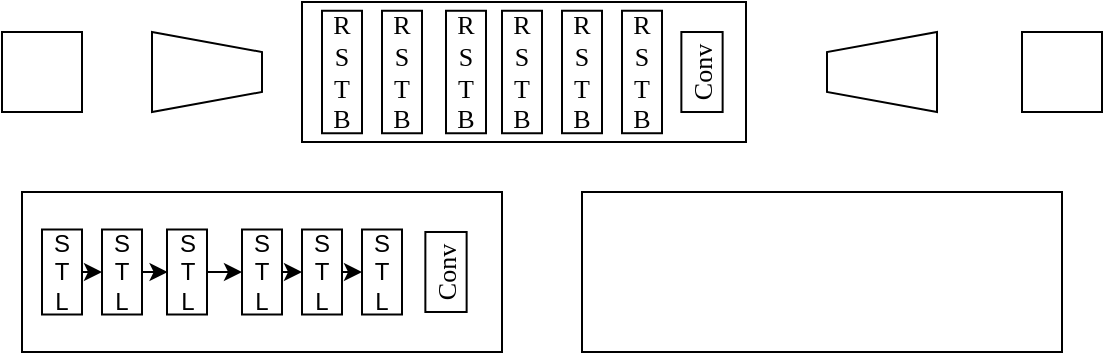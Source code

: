 <mxfile version="21.2.9" type="github">
  <diagram name="第 1 页" id="6_5NIOfknfMMVY00nYu0">
    <mxGraphModel dx="700" dy="363" grid="1" gridSize="10" guides="1" tooltips="1" connect="1" arrows="1" fold="1" page="1" pageScale="1" pageWidth="583" pageHeight="827" math="0" shadow="0">
      <root>
        <mxCell id="0" />
        <mxCell id="1" parent="0" />
        <mxCell id="1anbtyB_ODF39JOE69Np-1" value="" style="rounded=0;whiteSpace=wrap;html=1;" vertex="1" parent="1">
          <mxGeometry x="20" y="40" width="40" height="40" as="geometry" />
        </mxCell>
        <mxCell id="1anbtyB_ODF39JOE69Np-3" value="" style="shape=trapezoid;perimeter=trapezoidPerimeter;whiteSpace=wrap;html=1;fixedSize=1;rotation=90;size=10;" vertex="1" parent="1">
          <mxGeometry x="102.5" y="32.5" width="40" height="55" as="geometry" />
        </mxCell>
        <mxCell id="1anbtyB_ODF39JOE69Np-4" value="" style="rounded=0;whiteSpace=wrap;html=1;" vertex="1" parent="1">
          <mxGeometry x="170" y="25" width="222" height="70" as="geometry" />
        </mxCell>
        <mxCell id="1anbtyB_ODF39JOE69Np-5" value="" style="shape=trapezoid;perimeter=trapezoidPerimeter;whiteSpace=wrap;html=1;fixedSize=1;rotation=-90;size=10;" vertex="1" parent="1">
          <mxGeometry x="440" y="32.5" width="40" height="55" as="geometry" />
        </mxCell>
        <mxCell id="1anbtyB_ODF39JOE69Np-6" value="" style="rounded=0;whiteSpace=wrap;html=1;" vertex="1" parent="1">
          <mxGeometry x="530" y="40" width="40" height="40" as="geometry" />
        </mxCell>
        <mxCell id="1anbtyB_ODF39JOE69Np-7" value="" style="rounded=0;whiteSpace=wrap;html=1;" vertex="1" parent="1">
          <mxGeometry x="30" y="120" width="240" height="80" as="geometry" />
        </mxCell>
        <mxCell id="1anbtyB_ODF39JOE69Np-8" value="" style="rounded=0;whiteSpace=wrap;html=1;" vertex="1" parent="1">
          <mxGeometry x="310" y="120" width="240" height="80" as="geometry" />
        </mxCell>
        <mxCell id="1anbtyB_ODF39JOE69Np-14" style="edgeStyle=orthogonalEdgeStyle;rounded=0;orthogonalLoop=1;jettySize=auto;html=1;exitX=1;exitY=0.5;exitDx=0;exitDy=0;entryX=0;entryY=0.5;entryDx=0;entryDy=0;" edge="1" parent="1" source="1anbtyB_ODF39JOE69Np-9" target="1anbtyB_ODF39JOE69Np-13">
          <mxGeometry relative="1" as="geometry" />
        </mxCell>
        <mxCell id="1anbtyB_ODF39JOE69Np-9" value="S&lt;br&gt;T&lt;br&gt;L" style="rounded=0;whiteSpace=wrap;html=1;" vertex="1" parent="1">
          <mxGeometry x="40" y="138.75" width="20" height="42.5" as="geometry" />
        </mxCell>
        <mxCell id="1anbtyB_ODF39JOE69Np-19" style="edgeStyle=orthogonalEdgeStyle;rounded=0;orthogonalLoop=1;jettySize=auto;html=1;exitX=1;exitY=0.5;exitDx=0;exitDy=0;entryX=0.013;entryY=0.522;entryDx=0;entryDy=0;entryPerimeter=0;" edge="1" parent="1" source="1anbtyB_ODF39JOE69Np-13" target="1anbtyB_ODF39JOE69Np-15">
          <mxGeometry relative="1" as="geometry" />
        </mxCell>
        <mxCell id="1anbtyB_ODF39JOE69Np-13" value="S&lt;br&gt;T&lt;br&gt;L" style="rounded=0;whiteSpace=wrap;html=1;" vertex="1" parent="1">
          <mxGeometry x="70" y="138.75" width="20" height="42.5" as="geometry" />
        </mxCell>
        <mxCell id="1anbtyB_ODF39JOE69Np-27" style="edgeStyle=orthogonalEdgeStyle;rounded=0;orthogonalLoop=1;jettySize=auto;html=1;exitX=1;exitY=0.5;exitDx=0;exitDy=0;entryX=0;entryY=0.5;entryDx=0;entryDy=0;" edge="1" parent="1" source="1anbtyB_ODF39JOE69Np-15" target="1anbtyB_ODF39JOE69Np-16">
          <mxGeometry relative="1" as="geometry" />
        </mxCell>
        <mxCell id="1anbtyB_ODF39JOE69Np-15" value="S&lt;br&gt;T&lt;br&gt;L" style="rounded=0;whiteSpace=wrap;html=1;" vertex="1" parent="1">
          <mxGeometry x="102.5" y="138.75" width="20" height="42.5" as="geometry" />
        </mxCell>
        <mxCell id="1anbtyB_ODF39JOE69Np-28" style="edgeStyle=orthogonalEdgeStyle;rounded=0;orthogonalLoop=1;jettySize=auto;html=1;exitX=1;exitY=0.5;exitDx=0;exitDy=0;entryX=0;entryY=0.5;entryDx=0;entryDy=0;" edge="1" parent="1" source="1anbtyB_ODF39JOE69Np-16" target="1anbtyB_ODF39JOE69Np-17">
          <mxGeometry relative="1" as="geometry" />
        </mxCell>
        <mxCell id="1anbtyB_ODF39JOE69Np-16" value="S&lt;br&gt;T&lt;br&gt;L" style="rounded=0;whiteSpace=wrap;html=1;" vertex="1" parent="1">
          <mxGeometry x="140" y="138.75" width="20" height="42.5" as="geometry" />
        </mxCell>
        <mxCell id="1anbtyB_ODF39JOE69Np-29" style="edgeStyle=orthogonalEdgeStyle;rounded=0;orthogonalLoop=1;jettySize=auto;html=1;exitX=1;exitY=0.5;exitDx=0;exitDy=0;entryX=0;entryY=0.5;entryDx=0;entryDy=0;" edge="1" parent="1" source="1anbtyB_ODF39JOE69Np-17" target="1anbtyB_ODF39JOE69Np-18">
          <mxGeometry relative="1" as="geometry" />
        </mxCell>
        <mxCell id="1anbtyB_ODF39JOE69Np-17" value="S&lt;br&gt;T&lt;br&gt;L" style="rounded=0;whiteSpace=wrap;html=1;" vertex="1" parent="1">
          <mxGeometry x="170" y="138.75" width="20" height="42.5" as="geometry" />
        </mxCell>
        <mxCell id="1anbtyB_ODF39JOE69Np-18" value="S&lt;br&gt;T&lt;br&gt;L" style="rounded=0;whiteSpace=wrap;html=1;" vertex="1" parent="1">
          <mxGeometry x="200" y="138.75" width="20" height="42.5" as="geometry" />
        </mxCell>
        <mxCell id="1anbtyB_ODF39JOE69Np-20" value="&lt;font face=&quot;Times New Roman&quot; style=&quot;font-size: 13px;&quot;&gt;R&lt;br&gt;S&lt;br&gt;T&lt;br&gt;B&lt;/font&gt;" style="rounded=0;whiteSpace=wrap;html=1;" vertex="1" parent="1">
          <mxGeometry x="180" y="29.38" width="20" height="61.25" as="geometry" />
        </mxCell>
        <mxCell id="1anbtyB_ODF39JOE69Np-21" value="&lt;font face=&quot;Times New Roman&quot; style=&quot;font-size: 13px;&quot;&gt;R&lt;br&gt;S&lt;br&gt;T&lt;br&gt;B&lt;/font&gt;" style="rounded=0;whiteSpace=wrap;html=1;" vertex="1" parent="1">
          <mxGeometry x="210" y="29.38" width="20" height="61.25" as="geometry" />
        </mxCell>
        <mxCell id="1anbtyB_ODF39JOE69Np-22" value="&lt;font face=&quot;Times New Roman&quot; style=&quot;font-size: 13px;&quot;&gt;R&lt;br&gt;S&lt;br&gt;T&lt;br&gt;B&lt;/font&gt;" style="rounded=0;whiteSpace=wrap;html=1;" vertex="1" parent="1">
          <mxGeometry x="242" y="29.38" width="20" height="61.25" as="geometry" />
        </mxCell>
        <mxCell id="1anbtyB_ODF39JOE69Np-23" value="&lt;font face=&quot;Times New Roman&quot; style=&quot;font-size: 13px;&quot;&gt;R&lt;br&gt;S&lt;br&gt;T&lt;br&gt;B&lt;/font&gt;" style="rounded=0;whiteSpace=wrap;html=1;" vertex="1" parent="1">
          <mxGeometry x="270" y="29.38" width="20" height="61.25" as="geometry" />
        </mxCell>
        <mxCell id="1anbtyB_ODF39JOE69Np-24" value="&lt;font face=&quot;Times New Roman&quot; style=&quot;font-size: 13px;&quot;&gt;R&lt;br&gt;S&lt;br&gt;T&lt;br&gt;B&lt;/font&gt;" style="rounded=0;whiteSpace=wrap;html=1;" vertex="1" parent="1">
          <mxGeometry x="300" y="29.37" width="20" height="61.25" as="geometry" />
        </mxCell>
        <mxCell id="1anbtyB_ODF39JOE69Np-25" value="&lt;font face=&quot;Times New Roman&quot; style=&quot;font-size: 13px;&quot;&gt;R&lt;br&gt;S&lt;br&gt;T&lt;br&gt;B&lt;/font&gt;" style="rounded=0;whiteSpace=wrap;html=1;" vertex="1" parent="1">
          <mxGeometry x="330" y="29.37" width="20" height="61.25" as="geometry" />
        </mxCell>
        <mxCell id="1anbtyB_ODF39JOE69Np-26" value="&lt;font face=&quot;Times New Roman&quot;&gt;&lt;span style=&quot;font-size: 13px;&quot;&gt;Conv&lt;/span&gt;&lt;/font&gt;" style="rounded=0;whiteSpace=wrap;html=1;rotation=-90;" vertex="1" parent="1">
          <mxGeometry x="350" y="49.69" width="40" height="20.63" as="geometry" />
        </mxCell>
        <mxCell id="1anbtyB_ODF39JOE69Np-30" value="&lt;font face=&quot;Times New Roman&quot;&gt;&lt;span style=&quot;font-size: 13px;&quot;&gt;Conv&lt;/span&gt;&lt;/font&gt;" style="rounded=0;whiteSpace=wrap;html=1;rotation=-90;" vertex="1" parent="1">
          <mxGeometry x="222" y="149.68" width="40" height="20.63" as="geometry" />
        </mxCell>
      </root>
    </mxGraphModel>
  </diagram>
</mxfile>
